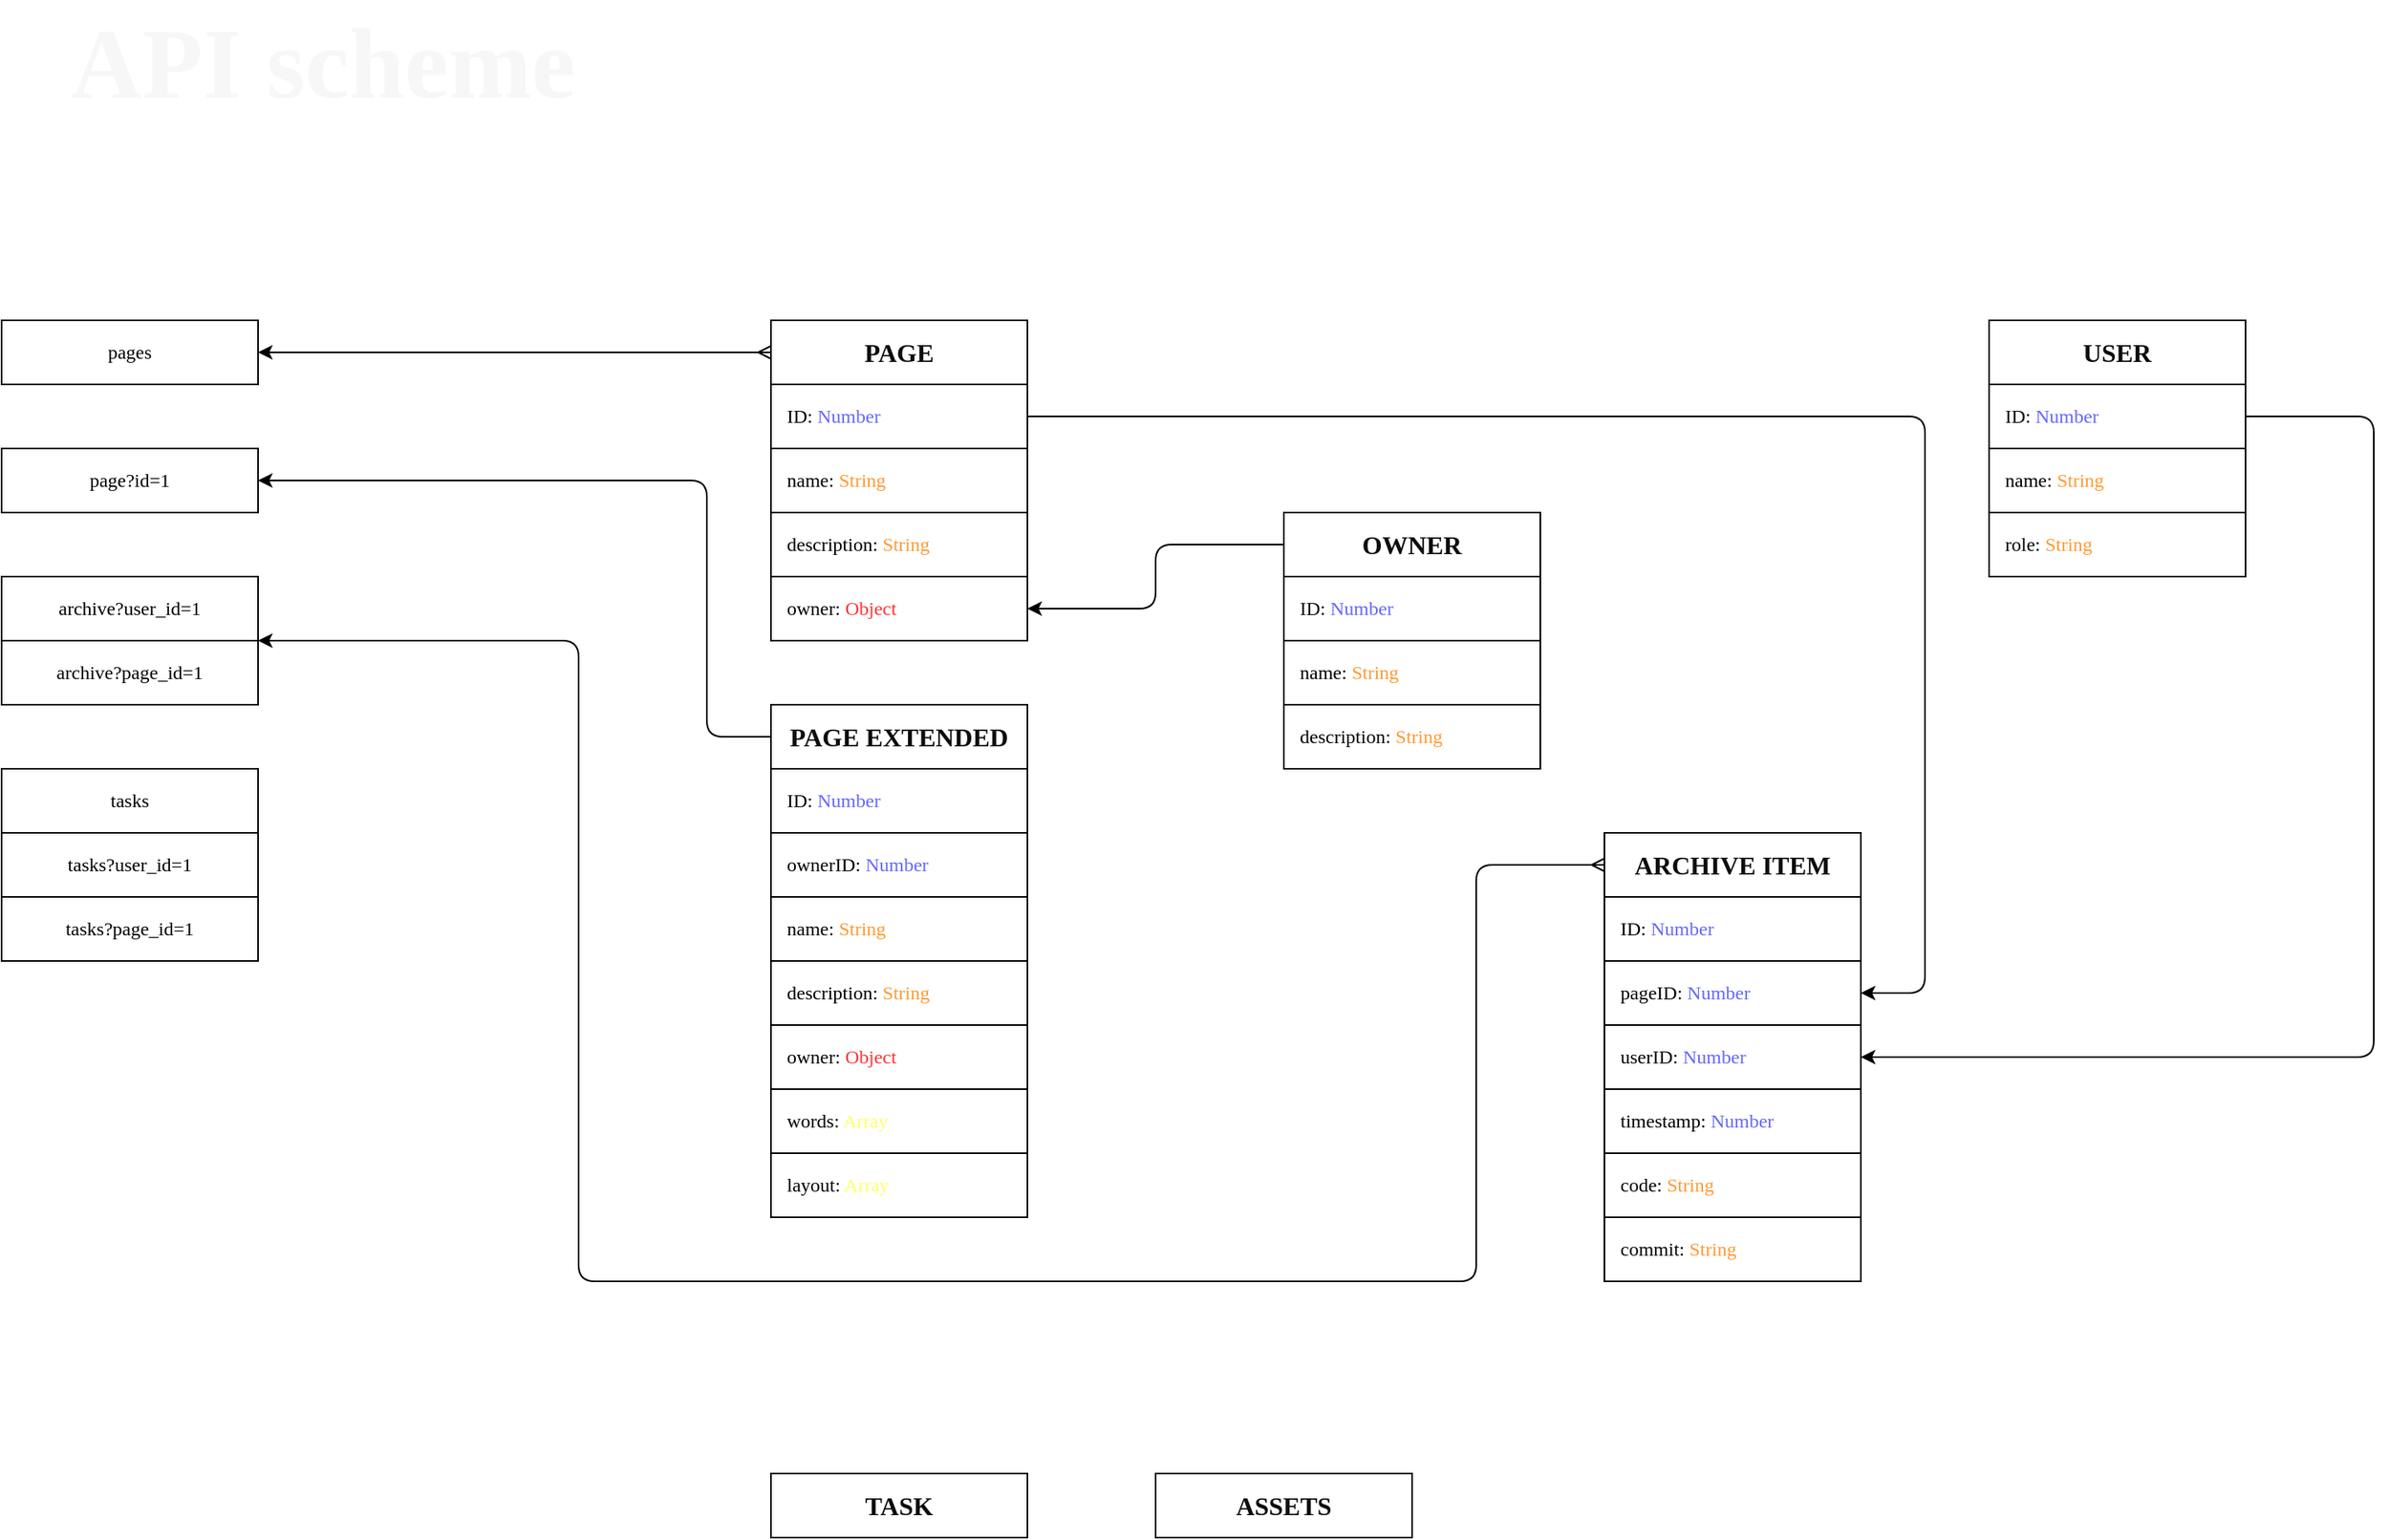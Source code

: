 <mxfile>
    <diagram id="-m8xXmzm5Gnx-3xWL4H4" name="Страница 1">
        <mxGraphModel dx="973" dy="1143" grid="1" gridSize="10" guides="1" tooltips="1" connect="1" arrows="1" fold="1" page="1" pageScale="1" pageWidth="2000" pageHeight="2000" math="0" shadow="0">
            <root>
                <mxCell id="0"/>
                <mxCell id="1" parent="0"/>
                <mxCell id="2" value="pages" style="rounded=0;whiteSpace=wrap;html=1;fontFamily=Lucida Console;" parent="1" vertex="1">
                    <mxGeometry x="80" y="280" width="160" height="40" as="geometry"/>
                </mxCell>
                <mxCell id="45" style="edgeStyle=none;html=1;entryX=1;entryY=0.5;entryDx=0;entryDy=0;fontFamily=Lucida Console;fontSize=62;fontColor=#FFFF66;startArrow=ERmany;startFill=0;" parent="1" source="3" target="2" edge="1">
                    <mxGeometry relative="1" as="geometry"/>
                </mxCell>
                <mxCell id="3" value="&lt;font style=&quot;font-size: 16px&quot;&gt;&lt;b&gt;&lt;font face=&quot;Lucida Console&quot;&gt;PAGE&lt;/font&gt;&lt;/b&gt;&lt;br&gt;&lt;/font&gt;" style="rounded=0;whiteSpace=wrap;html=1;align=center;fontColor=#0D0D0D;labelBackgroundColor=none;fillColor=#FFFFFF;" parent="1" vertex="1">
                    <mxGeometry x="560" y="280" width="160" height="40" as="geometry"/>
                </mxCell>
                <mxCell id="27" style="edgeStyle=none;html=1;entryX=1;entryY=0.5;entryDx=0;entryDy=0;fontFamily=Lucida Console;fontSize=62;fontColor=#FF9933;exitX=1;exitY=0.5;exitDx=0;exitDy=0;" parent="1" source="4" target="14" edge="1">
                    <mxGeometry relative="1" as="geometry">
                        <Array as="points">
                            <mxPoint x="1280" y="340"/>
                            <mxPoint x="1280" y="520"/>
                            <mxPoint x="1280" y="700"/>
                        </Array>
                    </mxGeometry>
                </mxCell>
                <mxCell id="4" value="ID: &lt;font color=&quot;#6666ff&quot;&gt;Number&lt;/font&gt;" style="rounded=0;whiteSpace=wrap;html=1;fontSize=12;fontFamily=Lucida Console;align=left;spacingTop=0;spacing=10;" parent="1" vertex="1">
                    <mxGeometry x="560" y="320" width="160" height="40" as="geometry"/>
                </mxCell>
                <mxCell id="5" value="ownerID: &lt;font color=&quot;#6666ff&quot;&gt;Number&lt;/font&gt;" style="rounded=0;whiteSpace=wrap;html=1;fontSize=12;fontFamily=Lucida Console;align=left;spacingTop=0;spacing=10;" parent="1" vertex="1">
                    <mxGeometry x="560" y="600" width="160" height="40" as="geometry"/>
                </mxCell>
                <mxCell id="6" value="API scheme" style="text;strokeColor=none;fillColor=none;html=1;fontSize=62;fontStyle=1;verticalAlign=middle;align=center;labelBackgroundColor=none;fontFamily=Lucida Console;fontColor=#F7F7F7;" parent="1" vertex="1">
                    <mxGeometry x="80" y="80" width="400" height="80" as="geometry"/>
                </mxCell>
                <mxCell id="26" style="edgeStyle=none;html=1;entryX=1;entryY=0.5;entryDx=0;entryDy=0;fontFamily=Lucida Console;fontSize=62;fontColor=#FF9933;exitX=1;exitY=0.5;exitDx=0;exitDy=0;" parent="1" source="9" target="16" edge="1">
                    <mxGeometry relative="1" as="geometry">
                        <Array as="points">
                            <mxPoint x="1560" y="340"/>
                            <mxPoint x="1560" y="740"/>
                        </Array>
                    </mxGeometry>
                </mxCell>
                <mxCell id="8" value="&lt;font style=&quot;font-size: 16px&quot;&gt;&lt;b&gt;&lt;font face=&quot;Lucida Console&quot;&gt;USER&lt;/font&gt;&lt;/b&gt;&lt;br&gt;&lt;/font&gt;" style="rounded=0;whiteSpace=wrap;html=1;align=center;fontColor=#0D0D0D;labelBackgroundColor=none;fillColor=#FFFFFF;" parent="1" vertex="1">
                    <mxGeometry x="1320" y="280" width="160" height="40" as="geometry"/>
                </mxCell>
                <mxCell id="9" value="ID: &lt;font color=&quot;#6666ff&quot;&gt;Number&lt;/font&gt;" style="rounded=0;whiteSpace=wrap;html=1;fontSize=12;fontFamily=Lucida Console;align=left;spacingTop=0;spacing=10;" parent="1" vertex="1">
                    <mxGeometry x="1320" y="320" width="160" height="40" as="geometry"/>
                </mxCell>
                <mxCell id="10" value="name: &lt;font color=&quot;#ff9933&quot;&gt;String&lt;/font&gt;" style="rounded=0;whiteSpace=wrap;html=1;fontSize=12;fontFamily=Lucida Console;align=left;spacingTop=0;spacing=10;" parent="1" vertex="1">
                    <mxGeometry x="1320" y="360" width="160" height="40" as="geometry"/>
                </mxCell>
                <mxCell id="11" value="role: &lt;font color=&quot;#ff9933&quot;&gt;String&lt;/font&gt;" style="rounded=0;whiteSpace=wrap;html=1;fontSize=12;fontFamily=Lucida Console;align=left;spacingTop=0;spacing=10;" parent="1" vertex="1">
                    <mxGeometry x="1320" y="400" width="160" height="40" as="geometry"/>
                </mxCell>
                <mxCell id="57" style="edgeStyle=none;html=1;exitX=0;exitY=0.5;exitDx=0;exitDy=0;entryX=1;entryY=0;entryDx=0;entryDy=0;startArrow=ERmany;startFill=0;" edge="1" parent="1" source="12" target="56">
                    <mxGeometry relative="1" as="geometry">
                        <Array as="points">
                            <mxPoint x="1000" y="620"/>
                            <mxPoint x="1000" y="880"/>
                            <mxPoint x="440" y="880"/>
                            <mxPoint x="440" y="480"/>
                        </Array>
                    </mxGeometry>
                </mxCell>
                <mxCell id="12" value="&lt;font style=&quot;font-size: 16px&quot;&gt;&lt;b&gt;&lt;font face=&quot;Lucida Console&quot;&gt;ARCHIVE ITEM&lt;/font&gt;&lt;/b&gt;&lt;br&gt;&lt;/font&gt;" style="rounded=0;whiteSpace=wrap;html=1;align=center;fontColor=#0D0D0D;labelBackgroundColor=none;fillColor=#FFFFFF;" parent="1" vertex="1">
                    <mxGeometry x="1080" y="600" width="160" height="40" as="geometry"/>
                </mxCell>
                <mxCell id="13" value="ID: &lt;font color=&quot;#6666ff&quot;&gt;Number&lt;/font&gt;" style="rounded=0;whiteSpace=wrap;html=1;fontSize=12;fontFamily=Lucida Console;align=left;spacingTop=0;spacing=10;" parent="1" vertex="1">
                    <mxGeometry x="1080" y="640" width="160" height="40" as="geometry"/>
                </mxCell>
                <mxCell id="14" value="pageID:&amp;nbsp;&lt;span style=&quot;color: rgb(102 , 102 , 255)&quot;&gt;Number&lt;/span&gt;" style="rounded=0;whiteSpace=wrap;html=1;fontSize=12;fontFamily=Lucida Console;align=left;spacingTop=0;spacing=10;" parent="1" vertex="1">
                    <mxGeometry x="1080" y="680" width="160" height="40" as="geometry"/>
                </mxCell>
                <mxCell id="15" value="code: &lt;font color=&quot;#ff9933&quot;&gt;String&lt;/font&gt;" style="rounded=0;whiteSpace=wrap;html=1;fontSize=12;fontFamily=Lucida Console;align=left;spacingTop=0;spacing=10;" parent="1" vertex="1">
                    <mxGeometry x="1080" y="800" width="160" height="40" as="geometry"/>
                </mxCell>
                <mxCell id="16" value="userID:&amp;nbsp;&lt;span style=&quot;color: rgb(102 , 102 , 255)&quot;&gt;Number&lt;/span&gt;" style="rounded=0;whiteSpace=wrap;html=1;fontSize=12;fontFamily=Lucida Console;align=left;spacingTop=0;spacing=10;" parent="1" vertex="1">
                    <mxGeometry x="1080" y="720" width="160" height="40" as="geometry"/>
                </mxCell>
                <mxCell id="17" value="timestamp:&amp;nbsp;&lt;span style=&quot;color: rgb(102 , 102 , 255)&quot;&gt;Number&lt;/span&gt;" style="rounded=0;whiteSpace=wrap;html=1;fontSize=12;fontFamily=Lucida Console;align=left;spacingTop=0;spacing=10;" parent="1" vertex="1">
                    <mxGeometry x="1080" y="760" width="160" height="40" as="geometry"/>
                </mxCell>
                <mxCell id="28" value="commit: &lt;font color=&quot;#ff9933&quot;&gt;String&lt;/font&gt;" style="rounded=0;whiteSpace=wrap;html=1;fontSize=12;fontFamily=Lucida Console;align=left;spacingTop=0;spacing=10;" parent="1" vertex="1">
                    <mxGeometry x="1080" y="840" width="160" height="40" as="geometry"/>
                </mxCell>
                <mxCell id="47" style="edgeStyle=none;html=1;entryX=1;entryY=0.5;entryDx=0;entryDy=0;fontFamily=Lucida Console;fontSize=62;fontColor=#FF3333;startArrow=none;startFill=0;" parent="1" source="29" target="46" edge="1">
                    <mxGeometry relative="1" as="geometry">
                        <Array as="points">
                            <mxPoint x="800" y="420"/>
                            <mxPoint x="800" y="460"/>
                        </Array>
                    </mxGeometry>
                </mxCell>
                <mxCell id="29" value="&lt;font style=&quot;font-size: 16px&quot;&gt;&lt;b&gt;&lt;font face=&quot;Lucida Console&quot;&gt;OWNER&lt;/font&gt;&lt;/b&gt;&lt;br&gt;&lt;/font&gt;" style="rounded=0;whiteSpace=wrap;html=1;align=center;fontColor=#0D0D0D;labelBackgroundColor=none;fillColor=#FFFFFF;" parent="1" vertex="1">
                    <mxGeometry x="880" y="400" width="160" height="40" as="geometry"/>
                </mxCell>
                <mxCell id="30" value="ID: &lt;font color=&quot;#6666ff&quot;&gt;Number&lt;/font&gt;" style="rounded=0;whiteSpace=wrap;html=1;fontSize=12;fontFamily=Lucida Console;align=left;spacingTop=0;spacing=10;" parent="1" vertex="1">
                    <mxGeometry x="880" y="440" width="160" height="40" as="geometry"/>
                </mxCell>
                <mxCell id="31" value="name: &lt;font color=&quot;#ff9933&quot;&gt;String&lt;/font&gt;" style="rounded=0;whiteSpace=wrap;html=1;fontSize=12;fontFamily=Lucida Console;align=left;spacingTop=0;spacing=10;" parent="1" vertex="1">
                    <mxGeometry x="880" y="480" width="160" height="40" as="geometry"/>
                </mxCell>
                <mxCell id="32" value="description: &lt;font color=&quot;#ff9933&quot;&gt;String&lt;/font&gt;" style="rounded=0;whiteSpace=wrap;html=1;fontSize=12;fontFamily=Lucida Console;align=left;spacingTop=0;spacing=10;" parent="1" vertex="1">
                    <mxGeometry x="880" y="520" width="160" height="40" as="geometry"/>
                </mxCell>
                <mxCell id="34" value="name: &lt;font color=&quot;#ff9933&quot;&gt;String&lt;/font&gt;" style="rounded=0;whiteSpace=wrap;html=1;fontSize=12;fontFamily=Lucida Console;align=left;spacingTop=0;spacing=10;" parent="1" vertex="1">
                    <mxGeometry x="560" y="360" width="160" height="40" as="geometry"/>
                </mxCell>
                <mxCell id="35" value="description: &lt;font color=&quot;#ff9933&quot;&gt;String&lt;/font&gt;" style="rounded=0;whiteSpace=wrap;html=1;fontSize=12;fontFamily=Lucida Console;align=left;spacingTop=0;spacing=10;" parent="1" vertex="1">
                    <mxGeometry x="560" y="400" width="160" height="40" as="geometry"/>
                </mxCell>
                <mxCell id="36" value="words: &lt;font color=&quot;#ffff66&quot;&gt;Array&lt;/font&gt;" style="rounded=0;whiteSpace=wrap;html=1;fontSize=12;fontFamily=Lucida Console;align=left;spacingTop=0;spacing=10;" parent="1" vertex="1">
                    <mxGeometry x="560" y="760" width="160" height="40" as="geometry"/>
                </mxCell>
                <mxCell id="37" value="layout: &lt;font color=&quot;#ffff66&quot;&gt;Array&lt;/font&gt;" style="rounded=0;whiteSpace=wrap;html=1;fontSize=12;fontFamily=Lucida Console;align=left;spacingTop=0;spacing=10;" parent="1" vertex="1">
                    <mxGeometry x="560" y="800" width="160" height="40" as="geometry"/>
                </mxCell>
                <mxCell id="46" value="owner: &lt;font color=&quot;#ff3333&quot;&gt;Object&lt;/font&gt;" style="rounded=0;whiteSpace=wrap;html=1;fontSize=12;fontFamily=Lucida Console;align=left;spacingTop=0;spacing=10;" parent="1" vertex="1">
                    <mxGeometry x="560" y="440" width="160" height="40" as="geometry"/>
                </mxCell>
                <mxCell id="48" value="page?id=1" style="rounded=0;whiteSpace=wrap;html=1;fontFamily=Lucida Console;" parent="1" vertex="1">
                    <mxGeometry x="80" y="360" width="160" height="40" as="geometry"/>
                </mxCell>
                <mxCell id="54" style="edgeStyle=none;html=1;entryX=1;entryY=0.5;entryDx=0;entryDy=0;fontFamily=Lucida Console;fontSize=62;fontColor=#FF3333;startArrow=none;startFill=0;exitX=0;exitY=0.5;exitDx=0;exitDy=0;" parent="1" source="49" target="48" edge="1">
                    <mxGeometry relative="1" as="geometry">
                        <Array as="points">
                            <mxPoint x="520" y="540"/>
                            <mxPoint x="520" y="380"/>
                        </Array>
                    </mxGeometry>
                </mxCell>
                <mxCell id="49" value="&lt;font style=&quot;font-size: 16px&quot;&gt;&lt;b&gt;&lt;font face=&quot;Lucida Console&quot;&gt;PAGE EXTENDED&lt;/font&gt;&lt;/b&gt;&lt;br&gt;&lt;/font&gt;" style="rounded=0;whiteSpace=wrap;html=1;align=center;fontColor=#0D0D0D;labelBackgroundColor=none;fillColor=#FFFFFF;" parent="1" vertex="1">
                    <mxGeometry x="560" y="520" width="160" height="40" as="geometry"/>
                </mxCell>
                <mxCell id="50" value="ID: &lt;font color=&quot;#6666ff&quot;&gt;Number&lt;/font&gt;" style="rounded=0;whiteSpace=wrap;html=1;fontSize=12;fontFamily=Lucida Console;align=left;spacingTop=0;spacing=10;" parent="1" vertex="1">
                    <mxGeometry x="560" y="560" width="160" height="40" as="geometry"/>
                </mxCell>
                <mxCell id="51" value="name: &lt;font color=&quot;#ff9933&quot;&gt;String&lt;/font&gt;" style="rounded=0;whiteSpace=wrap;html=1;fontSize=12;fontFamily=Lucida Console;align=left;spacingTop=0;spacing=10;" parent="1" vertex="1">
                    <mxGeometry x="560" y="640" width="160" height="40" as="geometry"/>
                </mxCell>
                <mxCell id="52" value="description: &lt;font color=&quot;#ff9933&quot;&gt;String&lt;/font&gt;" style="rounded=0;whiteSpace=wrap;html=1;fontSize=12;fontFamily=Lucida Console;align=left;spacingTop=0;spacing=10;" parent="1" vertex="1">
                    <mxGeometry x="560" y="680" width="160" height="40" as="geometry"/>
                </mxCell>
                <mxCell id="53" value="owner: &lt;font color=&quot;#ff3333&quot;&gt;Object&lt;/font&gt;" style="rounded=0;whiteSpace=wrap;html=1;fontSize=12;fontFamily=Lucida Console;align=left;spacingTop=0;spacing=10;" parent="1" vertex="1">
                    <mxGeometry x="560" y="720" width="160" height="40" as="geometry"/>
                </mxCell>
                <mxCell id="55" value="archive?user_id=1" style="rounded=0;whiteSpace=wrap;html=1;fontFamily=Lucida Console;" vertex="1" parent="1">
                    <mxGeometry x="80" y="440" width="160" height="40" as="geometry"/>
                </mxCell>
                <mxCell id="56" value="archive?page_id=1" style="rounded=0;whiteSpace=wrap;html=1;fontFamily=Lucida Console;" vertex="1" parent="1">
                    <mxGeometry x="80" y="480" width="160" height="40" as="geometry"/>
                </mxCell>
                <mxCell id="60" value="tasks?user_id=1" style="rounded=0;whiteSpace=wrap;html=1;fontFamily=Lucida Console;" vertex="1" parent="1">
                    <mxGeometry x="80" y="600" width="160" height="40" as="geometry"/>
                </mxCell>
                <mxCell id="61" value="tasks?page_id=1" style="rounded=0;whiteSpace=wrap;html=1;fontFamily=Lucida Console;" vertex="1" parent="1">
                    <mxGeometry x="80" y="640" width="160" height="40" as="geometry"/>
                </mxCell>
                <mxCell id="62" value="tasks" style="rounded=0;whiteSpace=wrap;html=1;fontFamily=Lucida Console;" vertex="1" parent="1">
                    <mxGeometry x="80" y="560" width="160" height="40" as="geometry"/>
                </mxCell>
                <mxCell id="63" value="&lt;font style=&quot;font-size: 16px&quot;&gt;&lt;b&gt;&lt;font face=&quot;Lucida Console&quot;&gt;TASK&lt;/font&gt;&lt;/b&gt;&lt;br&gt;&lt;/font&gt;" style="rounded=0;whiteSpace=wrap;html=1;align=center;fontColor=#0D0D0D;labelBackgroundColor=none;fillColor=#FFFFFF;" vertex="1" parent="1">
                    <mxGeometry x="560" y="1000" width="160" height="40" as="geometry"/>
                </mxCell>
                <mxCell id="64" value="&lt;font style=&quot;font-size: 16px&quot;&gt;&lt;b&gt;&lt;font face=&quot;Lucida Console&quot;&gt;ASSETS&lt;/font&gt;&lt;/b&gt;&lt;br&gt;&lt;/font&gt;" style="rounded=0;whiteSpace=wrap;html=1;align=center;fontColor=#0D0D0D;labelBackgroundColor=none;fillColor=#FFFFFF;" vertex="1" parent="1">
                    <mxGeometry x="800" y="1000" width="160" height="40" as="geometry"/>
                </mxCell>
            </root>
        </mxGraphModel>
    </diagram>
</mxfile>
